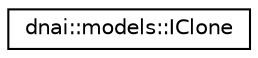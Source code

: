 digraph "Graphical Class Hierarchy"
{
  edge [fontname="Helvetica",fontsize="10",labelfontname="Helvetica",labelfontsize="10"];
  node [fontname="Helvetica",fontsize="10",shape=record];
  rankdir="LR";
  Node1 [label="dnai::models::IClone",height=0.2,width=0.4,color="black", fillcolor="white", style="filled",URL="$classdnai_1_1models_1_1_i_clone.html"];
}
